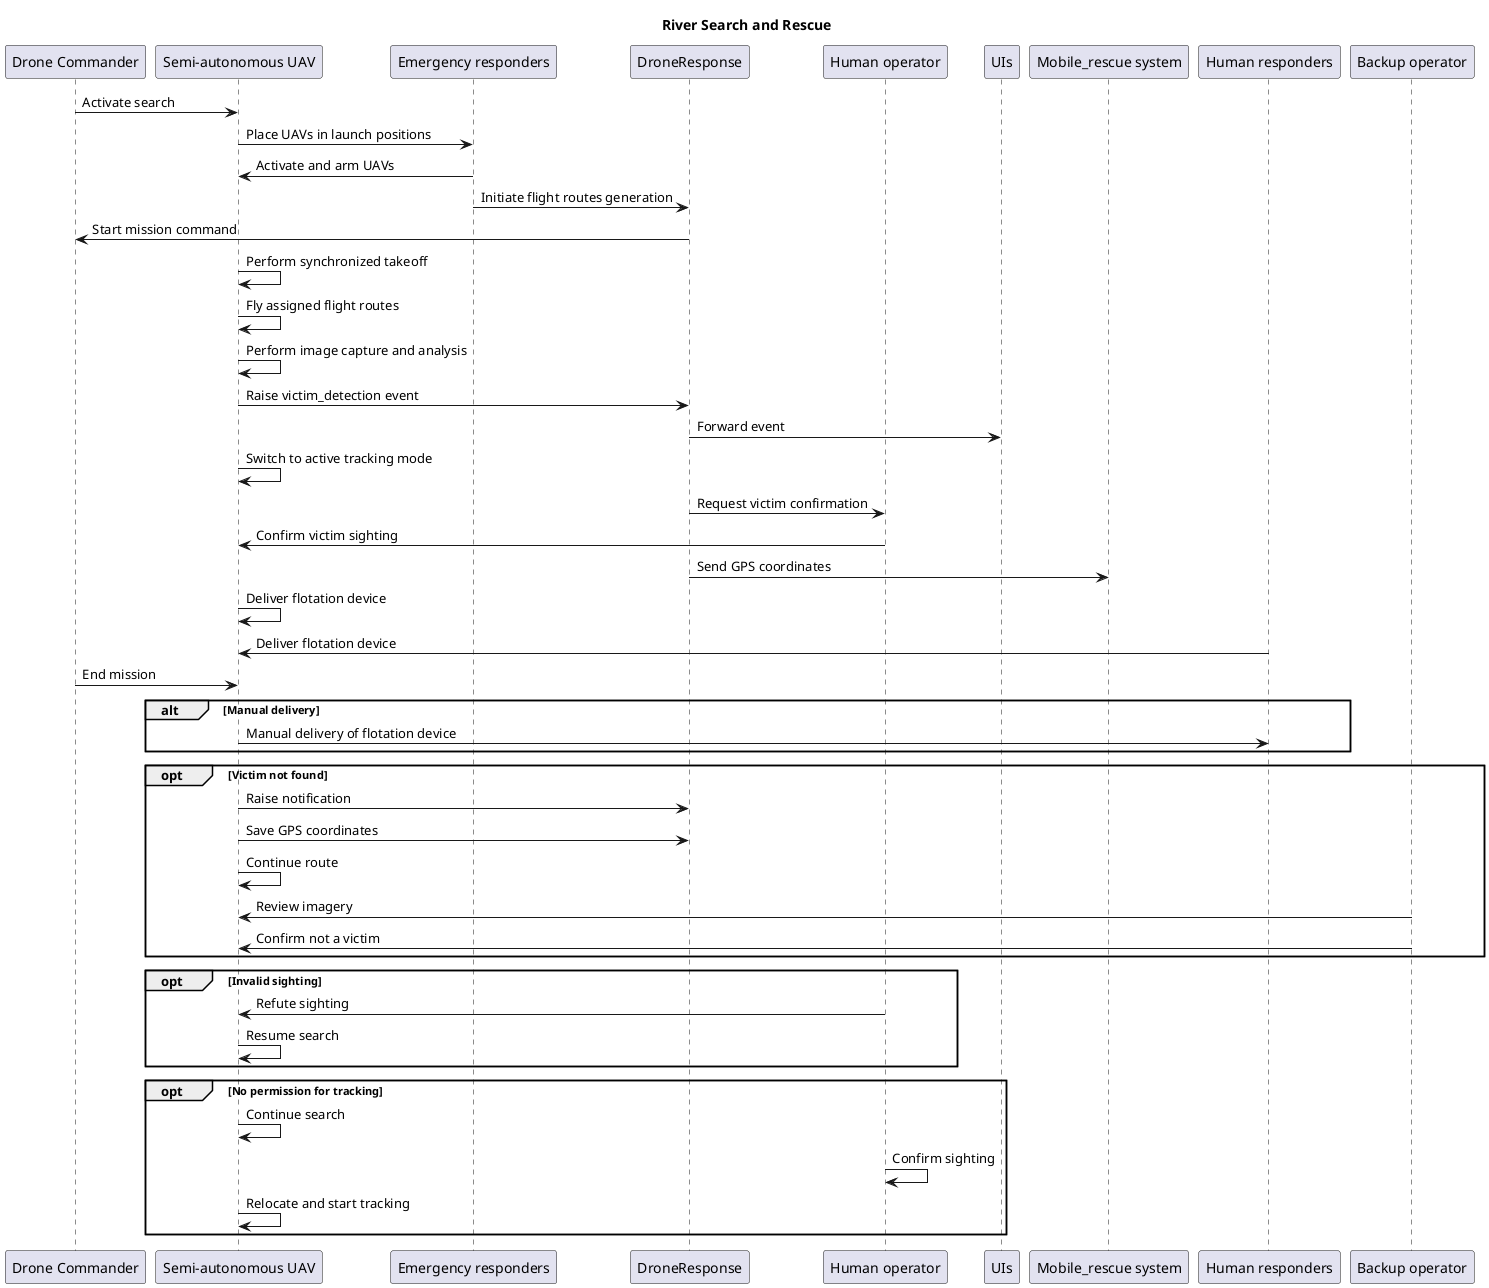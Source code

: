 @startuml
title River Search and Rescue

participant "Drone Commander" as DC
participant "Semi-autonomous UAV" as UAV
participant "Emergency responders" as ER
participant "DroneResponse" as DR
participant "Human operator" as HO
participant "UIs" as UI
participant "Mobile_rescue system" as MR
participant "Human responders" as HR
participant "Backup operator" as BO

DC -> UAV: Activate search
UAV -> ER: Place UAVs in launch positions
ER -> UAV: Activate and arm UAVs
ER -> DR: Initiate flight routes generation
DR -> DC: Start mission command
UAV -> UAV: Perform synchronized takeoff
UAV -> UAV: Fly assigned flight routes
UAV -> UAV: Perform image capture and analysis
UAV -> DR: Raise victim_detection event
DR -> UI: Forward event
UAV -> UAV: Switch to active tracking mode
DR -> HO: Request victim confirmation
HO -> UAV: Confirm victim sighting
DR -> MR: Send GPS coordinates
UAV -> UAV: Deliver flotation device
HR -> UAV: Deliver flotation device
DC -> UAV: End mission

alt Manual delivery
UAV -> HR: Manual delivery of flotation device
end

opt Victim not found
UAV -> DR: Raise notification
UAV -> DR: Save GPS coordinates
UAV -> UAV: Continue route
BO -> UAV: Review imagery
BO -> UAV: Confirm not a victim
end

opt Invalid sighting
HO -> UAV: Refute sighting
UAV -> UAV: Resume search
end

opt No permission for tracking
UAV -> UAV: Continue search
HO -> HO: Confirm sighting
UAV -> UAV: Relocate and start tracking
end

@enduml
